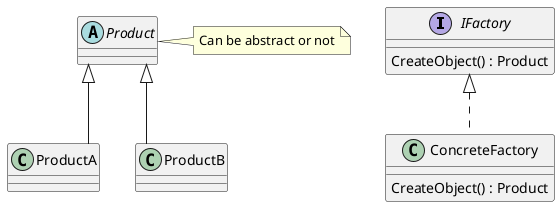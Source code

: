 @startuml FactoryMethod
skinparam LineType Ortho

interface IFactory {
	CreateObject() : Product
}


class ConcreteFactory implements IFactory {
	CreateObject() : Product
}

abstract Product
note right: Can be abstract or not
class ProductA extends Product
class ProductB extends Product
@enduml
